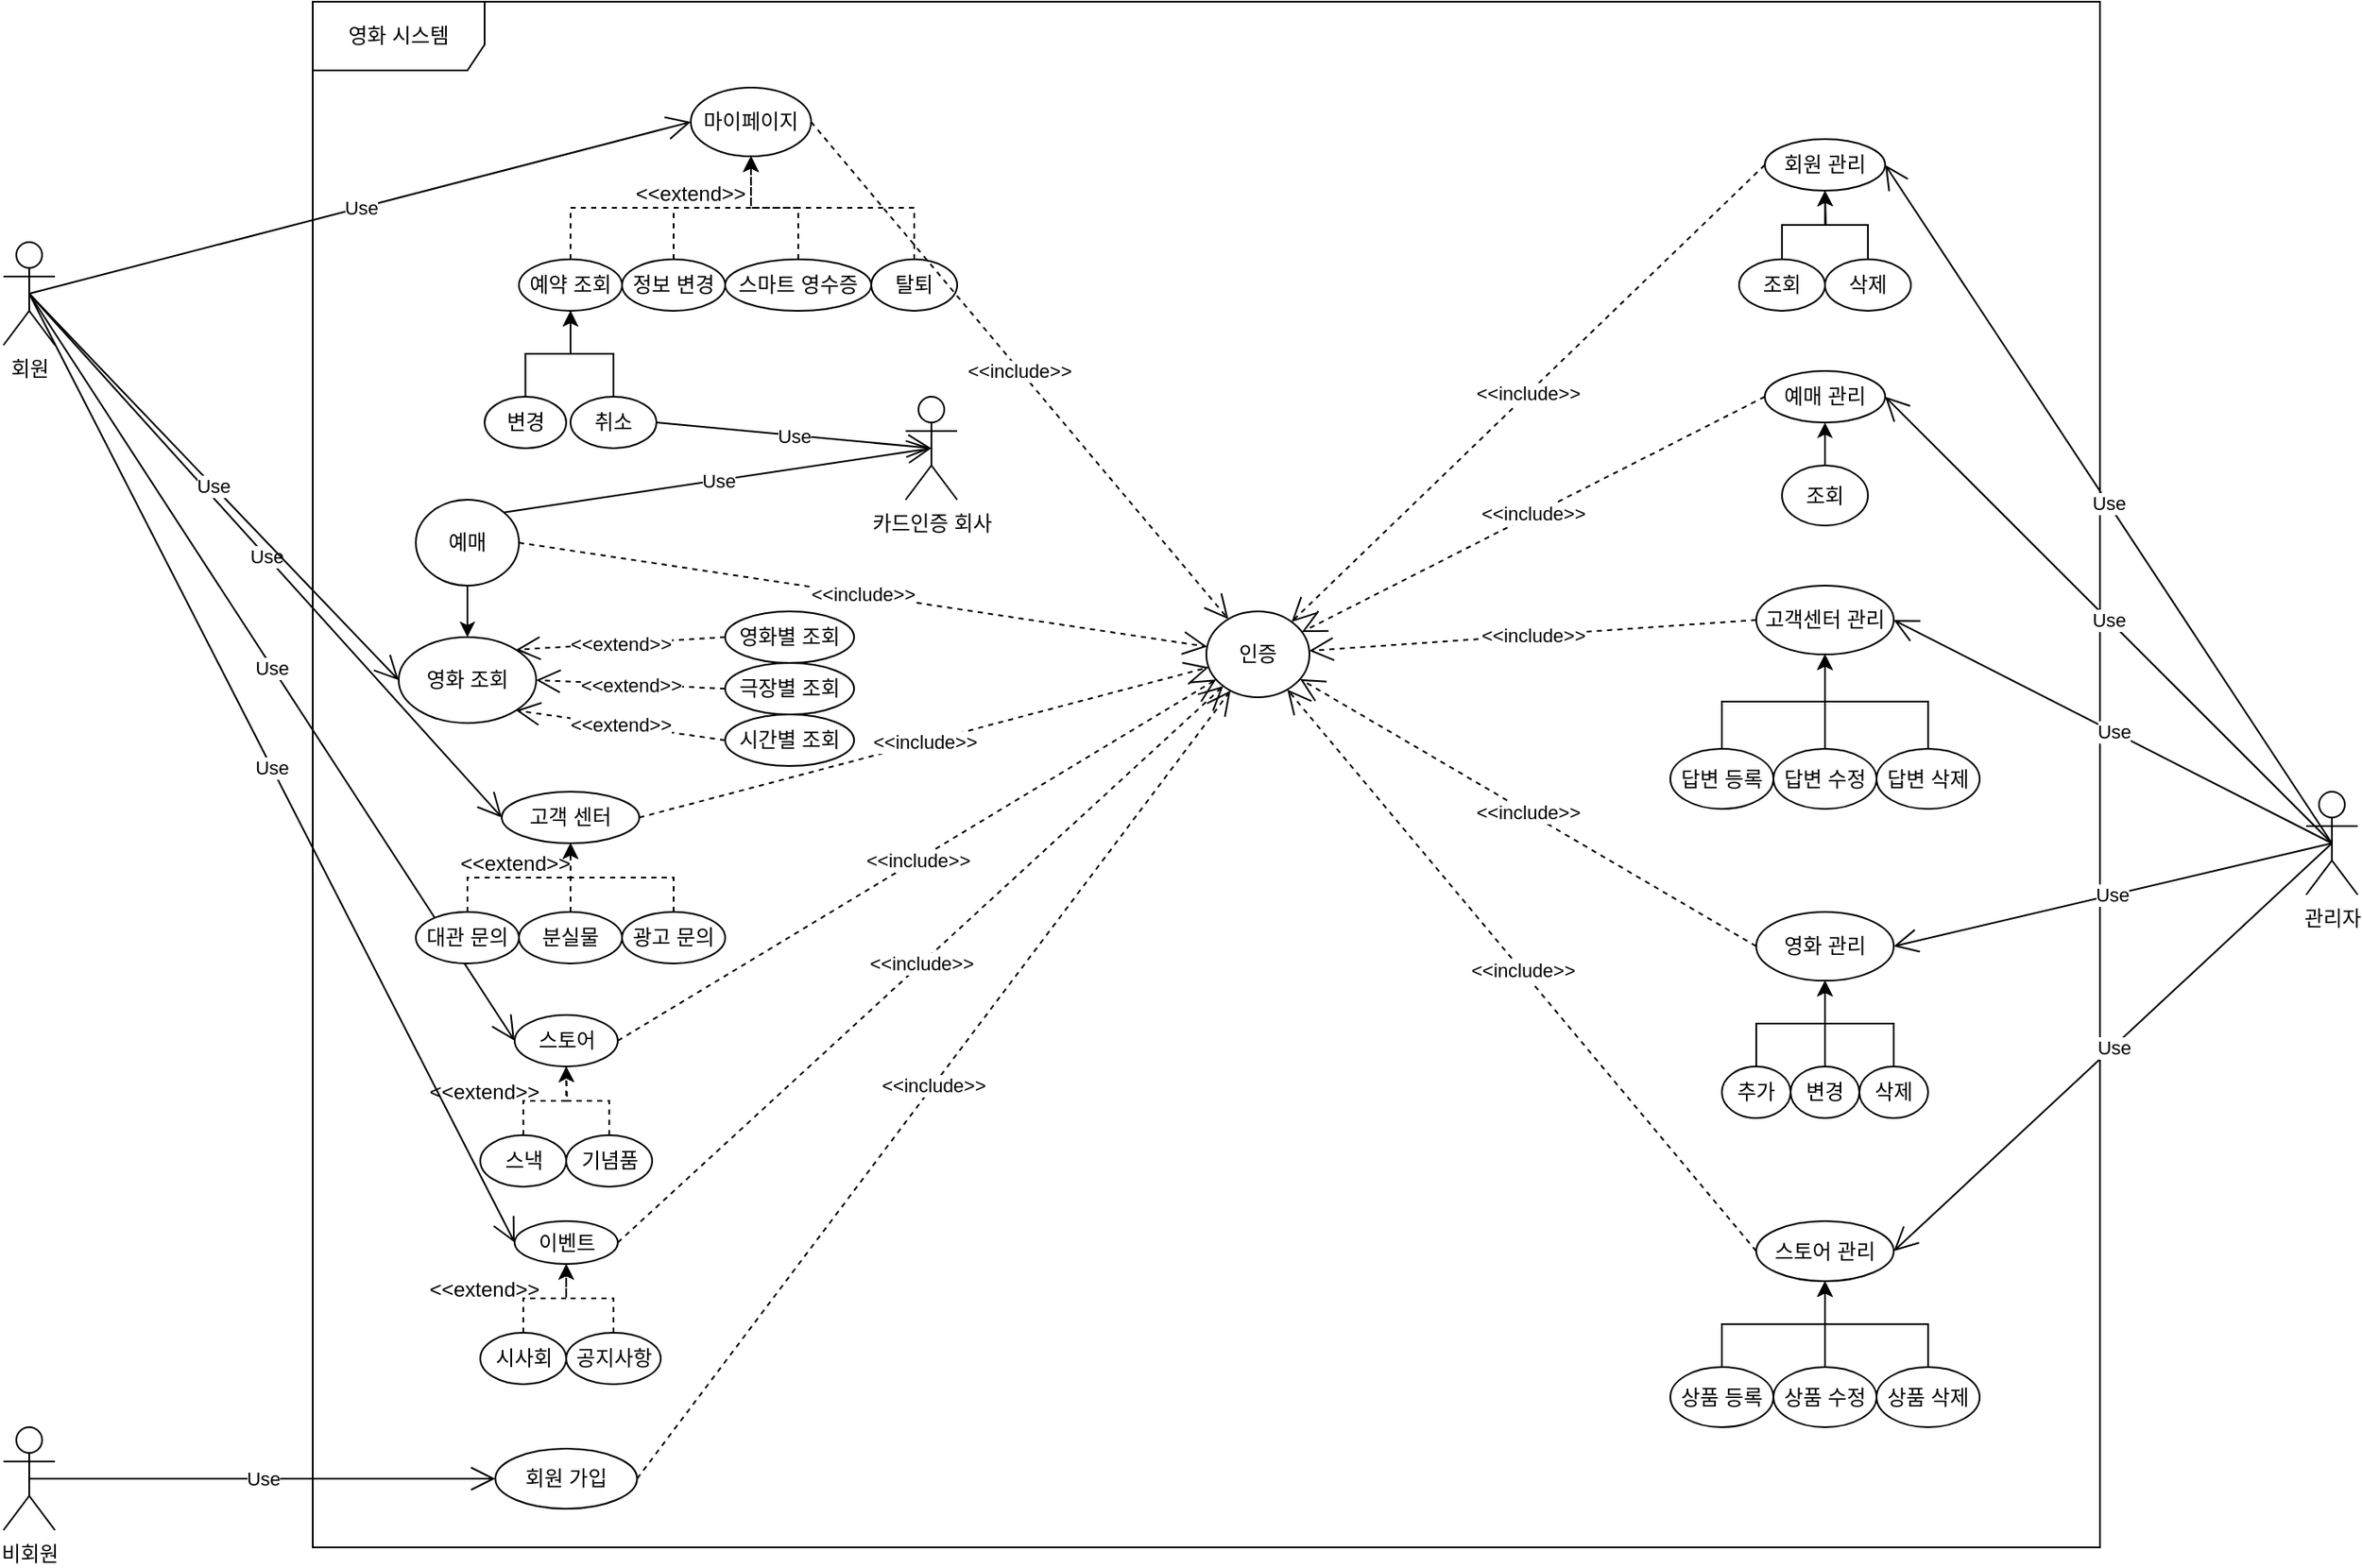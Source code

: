<mxfile version="21.1.9" type="github">
  <diagram name="페이지-1" id="5jsfIG2CUHw-9pUjX0_4">
    <mxGraphModel dx="858" dy="1429" grid="1" gridSize="10" guides="1" tooltips="1" connect="1" arrows="1" fold="1" page="1" pageScale="1" pageWidth="3300" pageHeight="4681" math="0" shadow="0">
      <root>
        <mxCell id="0" />
        <mxCell id="1" parent="0" />
        <mxCell id="0sxkqcGZ3d9sreAJxTUJ-4" value="회원" style="shape=umlActor;verticalLabelPosition=bottom;verticalAlign=top;html=1;" parent="1" vertex="1">
          <mxGeometry x="50" y="250" width="30" height="60" as="geometry" />
        </mxCell>
        <mxCell id="0sxkqcGZ3d9sreAJxTUJ-6" value="영화 시스템" style="shape=umlFrame;whiteSpace=wrap;html=1;pointerEvents=0;width=100;height=40;" parent="1" vertex="1">
          <mxGeometry x="230" y="110" width="1040" height="900" as="geometry" />
        </mxCell>
        <mxCell id="0sxkqcGZ3d9sreAJxTUJ-7" value="관리자" style="shape=umlActor;verticalLabelPosition=bottom;verticalAlign=top;html=1;" parent="1" vertex="1">
          <mxGeometry x="1390" y="570" width="30" height="60" as="geometry" />
        </mxCell>
        <mxCell id="0sxkqcGZ3d9sreAJxTUJ-14" value="비회원" style="shape=umlActor;verticalLabelPosition=bottom;verticalAlign=top;html=1;" parent="1" vertex="1">
          <mxGeometry x="50" y="940" width="30" height="60" as="geometry" />
        </mxCell>
        <mxCell id="0sxkqcGZ3d9sreAJxTUJ-16" value="회원 가입" style="ellipse;whiteSpace=wrap;html=1;" parent="1" vertex="1">
          <mxGeometry x="336.25" y="952.5" width="82.5" height="35" as="geometry" />
        </mxCell>
        <mxCell id="0sxkqcGZ3d9sreAJxTUJ-18" value="영화 조회" style="ellipse;whiteSpace=wrap;html=1;" parent="1" vertex="1">
          <mxGeometry x="280" y="480" width="80" height="50" as="geometry" />
        </mxCell>
        <mxCell id="0sxkqcGZ3d9sreAJxTUJ-19" value="마이페이지" style="ellipse;whiteSpace=wrap;html=1;" parent="1" vertex="1">
          <mxGeometry x="450" y="160" width="70" height="40" as="geometry" />
        </mxCell>
        <mxCell id="0sxkqcGZ3d9sreAJxTUJ-20" value="고객 센터" style="ellipse;whiteSpace=wrap;html=1;" parent="1" vertex="1">
          <mxGeometry x="340" y="570" width="80" height="30" as="geometry" />
        </mxCell>
        <mxCell id="0sxkqcGZ3d9sreAJxTUJ-21" value="스토어" style="ellipse;whiteSpace=wrap;html=1;" parent="1" vertex="1">
          <mxGeometry x="347.5" y="700" width="60" height="30" as="geometry" />
        </mxCell>
        <mxCell id="0sxkqcGZ3d9sreAJxTUJ-22" value="이벤트" style="ellipse;whiteSpace=wrap;html=1;" parent="1" vertex="1">
          <mxGeometry x="347.5" y="820" width="60" height="25" as="geometry" />
        </mxCell>
        <mxCell id="0sxkqcGZ3d9sreAJxTUJ-65" style="edgeStyle=orthogonalEdgeStyle;rounded=0;orthogonalLoop=1;jettySize=auto;html=1;entryX=0.5;entryY=0;entryDx=0;entryDy=0;" parent="1" source="0sxkqcGZ3d9sreAJxTUJ-23" target="0sxkqcGZ3d9sreAJxTUJ-18" edge="1">
          <mxGeometry relative="1" as="geometry" />
        </mxCell>
        <mxCell id="0sxkqcGZ3d9sreAJxTUJ-23" value="예매" style="ellipse;whiteSpace=wrap;html=1;" parent="1" vertex="1">
          <mxGeometry x="290" y="400" width="60" height="50" as="geometry" />
        </mxCell>
        <mxCell id="0sxkqcGZ3d9sreAJxTUJ-24" value="Use" style="endArrow=open;endSize=12;html=1;rounded=0;exitX=0.5;exitY=0.5;exitDx=0;exitDy=0;exitPerimeter=0;entryX=0;entryY=0.5;entryDx=0;entryDy=0;" parent="1" source="0sxkqcGZ3d9sreAJxTUJ-4" target="0sxkqcGZ3d9sreAJxTUJ-19" edge="1">
          <mxGeometry width="160" relative="1" as="geometry">
            <mxPoint x="620" y="530" as="sourcePoint" />
            <mxPoint x="780" y="530" as="targetPoint" />
          </mxGeometry>
        </mxCell>
        <mxCell id="0sxkqcGZ3d9sreAJxTUJ-26" value="Use" style="endArrow=open;endSize=12;html=1;rounded=0;exitX=0.5;exitY=0.5;exitDx=0;exitDy=0;exitPerimeter=0;entryX=0;entryY=0.5;entryDx=0;entryDy=0;" parent="1" source="0sxkqcGZ3d9sreAJxTUJ-4" target="0sxkqcGZ3d9sreAJxTUJ-20" edge="1">
          <mxGeometry width="160" relative="1" as="geometry">
            <mxPoint x="185" y="310" as="sourcePoint" />
            <mxPoint x="360" y="225" as="targetPoint" />
          </mxGeometry>
        </mxCell>
        <mxCell id="0sxkqcGZ3d9sreAJxTUJ-27" value="Use" style="endArrow=open;endSize=12;html=1;rounded=0;exitX=0.5;exitY=0.5;exitDx=0;exitDy=0;exitPerimeter=0;entryX=0;entryY=0.5;entryDx=0;entryDy=0;" parent="1" source="0sxkqcGZ3d9sreAJxTUJ-4" target="0sxkqcGZ3d9sreAJxTUJ-21" edge="1">
          <mxGeometry width="160" relative="1" as="geometry">
            <mxPoint x="195" y="320" as="sourcePoint" />
            <mxPoint x="370" y="235" as="targetPoint" />
          </mxGeometry>
        </mxCell>
        <mxCell id="0sxkqcGZ3d9sreAJxTUJ-28" value="Use" style="endArrow=open;endSize=12;html=1;rounded=0;exitX=0.5;exitY=0.5;exitDx=0;exitDy=0;exitPerimeter=0;entryX=0;entryY=0.5;entryDx=0;entryDy=0;" parent="1" source="0sxkqcGZ3d9sreAJxTUJ-4" target="0sxkqcGZ3d9sreAJxTUJ-22" edge="1">
          <mxGeometry width="160" relative="1" as="geometry">
            <mxPoint x="205" y="330" as="sourcePoint" />
            <mxPoint x="380" y="245" as="targetPoint" />
          </mxGeometry>
        </mxCell>
        <mxCell id="0sxkqcGZ3d9sreAJxTUJ-29" value="Use" style="endArrow=open;endSize=12;html=1;rounded=0;exitX=0.5;exitY=0.5;exitDx=0;exitDy=0;exitPerimeter=0;entryX=0;entryY=0.5;entryDx=0;entryDy=0;" parent="1" source="0sxkqcGZ3d9sreAJxTUJ-4" target="0sxkqcGZ3d9sreAJxTUJ-18" edge="1">
          <mxGeometry width="160" relative="1" as="geometry">
            <mxPoint x="215" y="340" as="sourcePoint" />
            <mxPoint x="390" y="255" as="targetPoint" />
          </mxGeometry>
        </mxCell>
        <mxCell id="0sxkqcGZ3d9sreAJxTUJ-30" value="Use" style="endArrow=open;endSize=12;html=1;rounded=0;exitX=0.5;exitY=0.5;exitDx=0;exitDy=0;exitPerimeter=0;entryX=0;entryY=0.5;entryDx=0;entryDy=0;" parent="1" source="0sxkqcGZ3d9sreAJxTUJ-14" target="0sxkqcGZ3d9sreAJxTUJ-16" edge="1">
          <mxGeometry width="160" relative="1" as="geometry">
            <mxPoint x="215" y="235" as="sourcePoint" />
            <mxPoint x="390" y="150" as="targetPoint" />
          </mxGeometry>
        </mxCell>
        <mxCell id="4dzDuoimYEvEoXy0T6nt-11" style="edgeStyle=orthogonalEdgeStyle;rounded=0;orthogonalLoop=1;jettySize=auto;html=1;entryX=0.5;entryY=1;entryDx=0;entryDy=0;dashed=1;" parent="1" source="0sxkqcGZ3d9sreAJxTUJ-33" target="0sxkqcGZ3d9sreAJxTUJ-19" edge="1">
          <mxGeometry relative="1" as="geometry">
            <Array as="points">
              <mxPoint x="580" y="230" />
              <mxPoint x="485" y="230" />
            </Array>
          </mxGeometry>
        </mxCell>
        <mxCell id="0sxkqcGZ3d9sreAJxTUJ-33" value="탈퇴" style="ellipse;whiteSpace=wrap;html=1;" parent="1" vertex="1">
          <mxGeometry x="555" y="260" width="50" height="30" as="geometry" />
        </mxCell>
        <mxCell id="4dzDuoimYEvEoXy0T6nt-9" style="edgeStyle=orthogonalEdgeStyle;rounded=0;orthogonalLoop=1;jettySize=auto;html=1;entryX=0.5;entryY=1;entryDx=0;entryDy=0;dashed=1;" parent="1" source="0sxkqcGZ3d9sreAJxTUJ-34" target="0sxkqcGZ3d9sreAJxTUJ-19" edge="1">
          <mxGeometry relative="1" as="geometry" />
        </mxCell>
        <mxCell id="0sxkqcGZ3d9sreAJxTUJ-34" value="정보 변경" style="ellipse;whiteSpace=wrap;html=1;" parent="1" vertex="1">
          <mxGeometry x="410" y="260" width="60" height="30" as="geometry" />
        </mxCell>
        <mxCell id="0sxkqcGZ3d9sreAJxTUJ-38" value="예약 조회" style="ellipse;whiteSpace=wrap;html=1;" parent="1" vertex="1">
          <mxGeometry x="350" y="260" width="60" height="30" as="geometry" />
        </mxCell>
        <mxCell id="0sxkqcGZ3d9sreAJxTUJ-48" value="인증" style="ellipse;whiteSpace=wrap;html=1;" parent="1" vertex="1">
          <mxGeometry x="750" y="465" width="60" height="50" as="geometry" />
        </mxCell>
        <mxCell id="0sxkqcGZ3d9sreAJxTUJ-52" style="edgeStyle=orthogonalEdgeStyle;rounded=0;orthogonalLoop=1;jettySize=auto;html=1;entryX=0.5;entryY=1;entryDx=0;entryDy=0;" parent="1" source="0sxkqcGZ3d9sreAJxTUJ-50" target="0sxkqcGZ3d9sreAJxTUJ-38" edge="1">
          <mxGeometry relative="1" as="geometry" />
        </mxCell>
        <mxCell id="0sxkqcGZ3d9sreAJxTUJ-50" value="&lt;font style=&quot;vertical-align: inherit;&quot;&gt;&lt;font style=&quot;vertical-align: inherit;&quot;&gt;&lt;font style=&quot;vertical-align: inherit;&quot;&gt;&lt;font style=&quot;vertical-align: inherit;&quot;&gt;변경&lt;br&gt;&lt;/font&gt;&lt;/font&gt;&lt;/font&gt;&lt;/font&gt;" style="ellipse;whiteSpace=wrap;html=1;" parent="1" vertex="1">
          <mxGeometry x="330" y="340" width="47.5" height="30" as="geometry" />
        </mxCell>
        <mxCell id="0sxkqcGZ3d9sreAJxTUJ-53" style="edgeStyle=orthogonalEdgeStyle;rounded=0;orthogonalLoop=1;jettySize=auto;html=1;entryX=0.5;entryY=1;entryDx=0;entryDy=0;" parent="1" source="0sxkqcGZ3d9sreAJxTUJ-51" target="0sxkqcGZ3d9sreAJxTUJ-38" edge="1">
          <mxGeometry relative="1" as="geometry">
            <mxPoint x="560" y="360" as="targetPoint" />
          </mxGeometry>
        </mxCell>
        <mxCell id="0sxkqcGZ3d9sreAJxTUJ-51" value="&lt;font style=&quot;vertical-align: inherit;&quot;&gt;&lt;font style=&quot;vertical-align: inherit;&quot;&gt;취소&lt;/font&gt;&lt;/font&gt;" style="ellipse;whiteSpace=wrap;html=1;" parent="1" vertex="1">
          <mxGeometry x="380" y="340" width="50" height="30" as="geometry" />
        </mxCell>
        <mxCell id="0sxkqcGZ3d9sreAJxTUJ-54" value="&amp;lt;&amp;lt;include&amp;gt;&amp;gt;" style="endArrow=open;endSize=12;html=1;rounded=0;exitX=1;exitY=0.5;exitDx=0;exitDy=0;dashed=1;" parent="1" source="0sxkqcGZ3d9sreAJxTUJ-20" target="0sxkqcGZ3d9sreAJxTUJ-48" edge="1">
          <mxGeometry width="160" relative="1" as="geometry">
            <mxPoint x="490" y="595" as="sourcePoint" />
            <mxPoint x="715" y="785" as="targetPoint" />
          </mxGeometry>
        </mxCell>
        <mxCell id="0sxkqcGZ3d9sreAJxTUJ-57" value="&amp;lt;&amp;lt;include&amp;gt;&amp;gt;" style="endArrow=open;endSize=12;html=1;rounded=0;exitX=1;exitY=0.5;exitDx=0;exitDy=0;dashed=1;" parent="1" source="0sxkqcGZ3d9sreAJxTUJ-19" target="0sxkqcGZ3d9sreAJxTUJ-48" edge="1">
          <mxGeometry width="160" relative="1" as="geometry">
            <mxPoint x="770" y="620" as="sourcePoint" />
            <mxPoint x="450" y="645" as="targetPoint" />
          </mxGeometry>
        </mxCell>
        <mxCell id="0sxkqcGZ3d9sreAJxTUJ-66" style="edgeStyle=orthogonalEdgeStyle;rounded=0;orthogonalLoop=1;jettySize=auto;html=1;entryX=0.5;entryY=1;entryDx=0;entryDy=0;dashed=1;" parent="1" source="0sxkqcGZ3d9sreAJxTUJ-58" target="0sxkqcGZ3d9sreAJxTUJ-20" edge="1">
          <mxGeometry relative="1" as="geometry" />
        </mxCell>
        <mxCell id="0sxkqcGZ3d9sreAJxTUJ-58" value="대관 문의" style="ellipse;whiteSpace=wrap;html=1;" parent="1" vertex="1">
          <mxGeometry x="290" y="640" width="60" height="30" as="geometry" />
        </mxCell>
        <mxCell id="0sxkqcGZ3d9sreAJxTUJ-71" style="edgeStyle=orthogonalEdgeStyle;rounded=0;orthogonalLoop=1;jettySize=auto;html=1;entryX=0.5;entryY=1;entryDx=0;entryDy=0;dashed=1;" parent="1" source="0sxkqcGZ3d9sreAJxTUJ-60" target="0sxkqcGZ3d9sreAJxTUJ-22" edge="1">
          <mxGeometry relative="1" as="geometry" />
        </mxCell>
        <mxCell id="0sxkqcGZ3d9sreAJxTUJ-60" value="시사회" style="ellipse;whiteSpace=wrap;html=1;" parent="1" vertex="1">
          <mxGeometry x="327.5" y="885" width="50" height="30" as="geometry" />
        </mxCell>
        <mxCell id="0sxkqcGZ3d9sreAJxTUJ-70" style="edgeStyle=orthogonalEdgeStyle;rounded=0;orthogonalLoop=1;jettySize=auto;html=1;dashed=1;" parent="1" source="0sxkqcGZ3d9sreAJxTUJ-61" edge="1">
          <mxGeometry relative="1" as="geometry">
            <mxPoint x="377.5" y="730" as="targetPoint" />
          </mxGeometry>
        </mxCell>
        <mxCell id="0sxkqcGZ3d9sreAJxTUJ-61" value="스낵" style="ellipse;whiteSpace=wrap;html=1;" parent="1" vertex="1">
          <mxGeometry x="327.5" y="770" width="50" height="30" as="geometry" />
        </mxCell>
        <mxCell id="0sxkqcGZ3d9sreAJxTUJ-69" style="edgeStyle=orthogonalEdgeStyle;rounded=0;orthogonalLoop=1;jettySize=auto;html=1;entryX=0.5;entryY=1;entryDx=0;entryDy=0;dashed=1;" parent="1" source="0sxkqcGZ3d9sreAJxTUJ-62" target="0sxkqcGZ3d9sreAJxTUJ-21" edge="1">
          <mxGeometry relative="1" as="geometry" />
        </mxCell>
        <mxCell id="0sxkqcGZ3d9sreAJxTUJ-62" value="기념품" style="ellipse;whiteSpace=wrap;html=1;" parent="1" vertex="1">
          <mxGeometry x="377.5" y="770" width="50" height="30" as="geometry" />
        </mxCell>
        <mxCell id="0sxkqcGZ3d9sreAJxTUJ-67" style="edgeStyle=orthogonalEdgeStyle;rounded=0;orthogonalLoop=1;jettySize=auto;html=1;dashed=1;" parent="1" source="0sxkqcGZ3d9sreAJxTUJ-63" edge="1">
          <mxGeometry relative="1" as="geometry">
            <mxPoint x="380.0" y="600.0" as="targetPoint" />
          </mxGeometry>
        </mxCell>
        <mxCell id="0sxkqcGZ3d9sreAJxTUJ-63" value="분실물" style="ellipse;whiteSpace=wrap;html=1;" parent="1" vertex="1">
          <mxGeometry x="350" y="640" width="60" height="30" as="geometry" />
        </mxCell>
        <mxCell id="0sxkqcGZ3d9sreAJxTUJ-68" style="edgeStyle=orthogonalEdgeStyle;rounded=0;orthogonalLoop=1;jettySize=auto;html=1;entryX=0.5;entryY=1;entryDx=0;entryDy=0;dashed=1;" parent="1" source="0sxkqcGZ3d9sreAJxTUJ-64" target="0sxkqcGZ3d9sreAJxTUJ-20" edge="1">
          <mxGeometry relative="1" as="geometry" />
        </mxCell>
        <mxCell id="0sxkqcGZ3d9sreAJxTUJ-64" value="광고 문의" style="ellipse;whiteSpace=wrap;html=1;" parent="1" vertex="1">
          <mxGeometry x="410" y="640" width="60" height="30" as="geometry" />
        </mxCell>
        <mxCell id="0sxkqcGZ3d9sreAJxTUJ-72" value="회원 관리" style="ellipse;whiteSpace=wrap;html=1;" parent="1" vertex="1">
          <mxGeometry x="1075" y="190" width="70" height="30" as="geometry" />
        </mxCell>
        <mxCell id="0sxkqcGZ3d9sreAJxTUJ-75" value="예매 관리" style="ellipse;whiteSpace=wrap;html=1;" parent="1" vertex="1">
          <mxGeometry x="1075" y="325" width="70" height="30" as="geometry" />
        </mxCell>
        <mxCell id="0sxkqcGZ3d9sreAJxTUJ-101" style="edgeStyle=orthogonalEdgeStyle;rounded=0;orthogonalLoop=1;jettySize=auto;html=1;entryX=0.5;entryY=1;entryDx=0;entryDy=0;" parent="1" source="0sxkqcGZ3d9sreAJxTUJ-76" target="0sxkqcGZ3d9sreAJxTUJ-75" edge="1">
          <mxGeometry relative="1" as="geometry" />
        </mxCell>
        <mxCell id="0sxkqcGZ3d9sreAJxTUJ-76" value="조회" style="ellipse;whiteSpace=wrap;html=1;" parent="1" vertex="1">
          <mxGeometry x="1085" y="380" width="50" height="35" as="geometry" />
        </mxCell>
        <mxCell id="0sxkqcGZ3d9sreAJxTUJ-98" style="edgeStyle=orthogonalEdgeStyle;rounded=0;orthogonalLoop=1;jettySize=auto;html=1;" parent="1" source="0sxkqcGZ3d9sreAJxTUJ-79" edge="1">
          <mxGeometry relative="1" as="geometry">
            <mxPoint x="1110" y="220" as="targetPoint" />
          </mxGeometry>
        </mxCell>
        <mxCell id="0sxkqcGZ3d9sreAJxTUJ-79" value="조회" style="ellipse;whiteSpace=wrap;html=1;" parent="1" vertex="1">
          <mxGeometry x="1060" y="260" width="50" height="30" as="geometry" />
        </mxCell>
        <mxCell id="0sxkqcGZ3d9sreAJxTUJ-97" style="edgeStyle=orthogonalEdgeStyle;rounded=0;orthogonalLoop=1;jettySize=auto;html=1;entryX=0.5;entryY=1;entryDx=0;entryDy=0;" parent="1" source="0sxkqcGZ3d9sreAJxTUJ-81" target="0sxkqcGZ3d9sreAJxTUJ-72" edge="1">
          <mxGeometry relative="1" as="geometry" />
        </mxCell>
        <mxCell id="0sxkqcGZ3d9sreAJxTUJ-81" value="삭제" style="ellipse;whiteSpace=wrap;html=1;" parent="1" vertex="1">
          <mxGeometry x="1110" y="260" width="50" height="30" as="geometry" />
        </mxCell>
        <mxCell id="0sxkqcGZ3d9sreAJxTUJ-82" value="고객센터 관리" style="ellipse;whiteSpace=wrap;html=1;" parent="1" vertex="1">
          <mxGeometry x="1070" y="450" width="80" height="40" as="geometry" />
        </mxCell>
        <mxCell id="0sxkqcGZ3d9sreAJxTUJ-105" style="edgeStyle=orthogonalEdgeStyle;rounded=0;orthogonalLoop=1;jettySize=auto;html=1;entryX=0.5;entryY=1;entryDx=0;entryDy=0;" parent="1" source="0sxkqcGZ3d9sreAJxTUJ-83" target="0sxkqcGZ3d9sreAJxTUJ-82" edge="1">
          <mxGeometry relative="1" as="geometry" />
        </mxCell>
        <mxCell id="0sxkqcGZ3d9sreAJxTUJ-83" value="답변 등록" style="ellipse;whiteSpace=wrap;html=1;" parent="1" vertex="1">
          <mxGeometry x="1020" y="545" width="60" height="35" as="geometry" />
        </mxCell>
        <mxCell id="0sxkqcGZ3d9sreAJxTUJ-103" style="edgeStyle=orthogonalEdgeStyle;rounded=0;orthogonalLoop=1;jettySize=auto;html=1;" parent="1" source="0sxkqcGZ3d9sreAJxTUJ-84" edge="1">
          <mxGeometry relative="1" as="geometry">
            <mxPoint x="1110.0" y="490" as="targetPoint" />
          </mxGeometry>
        </mxCell>
        <mxCell id="0sxkqcGZ3d9sreAJxTUJ-84" value="답변 수정" style="ellipse;whiteSpace=wrap;html=1;" parent="1" vertex="1">
          <mxGeometry x="1080" y="545" width="60" height="35" as="geometry" />
        </mxCell>
        <mxCell id="0sxkqcGZ3d9sreAJxTUJ-102" style="edgeStyle=orthogonalEdgeStyle;rounded=0;orthogonalLoop=1;jettySize=auto;html=1;entryX=0.5;entryY=1;entryDx=0;entryDy=0;" parent="1" source="0sxkqcGZ3d9sreAJxTUJ-85" target="0sxkqcGZ3d9sreAJxTUJ-82" edge="1">
          <mxGeometry relative="1" as="geometry" />
        </mxCell>
        <mxCell id="0sxkqcGZ3d9sreAJxTUJ-85" value="답변 삭제" style="ellipse;whiteSpace=wrap;html=1;" parent="1" vertex="1">
          <mxGeometry x="1140" y="545" width="60" height="35" as="geometry" />
        </mxCell>
        <mxCell id="0sxkqcGZ3d9sreAJxTUJ-86" value="&amp;lt;&amp;lt;include&amp;gt;&amp;gt;" style="endArrow=open;endSize=12;html=1;rounded=0;exitX=0;exitY=0.5;exitDx=0;exitDy=0;dashed=1;" parent="1" source="0sxkqcGZ3d9sreAJxTUJ-72" target="0sxkqcGZ3d9sreAJxTUJ-48" edge="1">
          <mxGeometry width="160" relative="1" as="geometry">
            <mxPoint x="540" y="195" as="sourcePoint" />
            <mxPoint x="890" y="490" as="targetPoint" />
          </mxGeometry>
        </mxCell>
        <mxCell id="0sxkqcGZ3d9sreAJxTUJ-87" value="&amp;lt;&amp;lt;include&amp;gt;&amp;gt;" style="endArrow=open;endSize=12;html=1;rounded=0;exitX=0;exitY=0.5;exitDx=0;exitDy=0;dashed=1;" parent="1" source="0sxkqcGZ3d9sreAJxTUJ-75" target="0sxkqcGZ3d9sreAJxTUJ-48" edge="1">
          <mxGeometry width="160" relative="1" as="geometry">
            <mxPoint x="1430" y="355" as="sourcePoint" />
            <mxPoint x="920" y="515" as="targetPoint" />
          </mxGeometry>
        </mxCell>
        <mxCell id="0sxkqcGZ3d9sreAJxTUJ-88" value="&amp;lt;&amp;lt;include&amp;gt;&amp;gt;" style="endArrow=open;endSize=12;html=1;rounded=0;exitX=0;exitY=0.5;exitDx=0;exitDy=0;dashed=1;" parent="1" source="0sxkqcGZ3d9sreAJxTUJ-82" target="0sxkqcGZ3d9sreAJxTUJ-48" edge="1">
          <mxGeometry width="160" relative="1" as="geometry">
            <mxPoint x="1440" y="365" as="sourcePoint" />
            <mxPoint x="930" y="525" as="targetPoint" />
          </mxGeometry>
        </mxCell>
        <mxCell id="0sxkqcGZ3d9sreAJxTUJ-89" value="Use" style="endArrow=open;endSize=12;html=1;rounded=0;entryX=1;entryY=0.5;entryDx=0;entryDy=0;exitX=0.5;exitY=0.5;exitDx=0;exitDy=0;exitPerimeter=0;" parent="1" source="0sxkqcGZ3d9sreAJxTUJ-7" target="0sxkqcGZ3d9sreAJxTUJ-72" edge="1">
          <mxGeometry width="160" relative="1" as="geometry">
            <mxPoint x="1685" y="570" as="sourcePoint" />
            <mxPoint x="1498" y="345" as="targetPoint" />
          </mxGeometry>
        </mxCell>
        <mxCell id="0sxkqcGZ3d9sreAJxTUJ-90" value="Use" style="endArrow=open;endSize=12;html=1;rounded=0;exitX=0.5;exitY=0.5;exitDx=0;exitDy=0;exitPerimeter=0;entryX=1;entryY=0.5;entryDx=0;entryDy=0;" parent="1" source="0sxkqcGZ3d9sreAJxTUJ-7" target="0sxkqcGZ3d9sreAJxTUJ-75" edge="1">
          <mxGeometry width="160" relative="1" as="geometry">
            <mxPoint x="1805" y="400" as="sourcePoint" />
            <mxPoint x="1508" y="355" as="targetPoint" />
          </mxGeometry>
        </mxCell>
        <mxCell id="0sxkqcGZ3d9sreAJxTUJ-91" value="Use" style="endArrow=open;endSize=12;html=1;rounded=0;exitX=0.5;exitY=0.5;exitDx=0;exitDy=0;exitPerimeter=0;entryX=1;entryY=0.5;entryDx=0;entryDy=0;" parent="1" source="0sxkqcGZ3d9sreAJxTUJ-7" target="0sxkqcGZ3d9sreAJxTUJ-82" edge="1">
          <mxGeometry width="160" relative="1" as="geometry">
            <mxPoint x="1815" y="410" as="sourcePoint" />
            <mxPoint x="1518" y="365" as="targetPoint" />
          </mxGeometry>
        </mxCell>
        <mxCell id="0sxkqcGZ3d9sreAJxTUJ-94" style="edgeStyle=orthogonalEdgeStyle;rounded=0;orthogonalLoop=1;jettySize=auto;html=1;entryX=0.5;entryY=1;entryDx=0;entryDy=0;dashed=1;" parent="1" source="0sxkqcGZ3d9sreAJxTUJ-93" target="0sxkqcGZ3d9sreAJxTUJ-22" edge="1">
          <mxGeometry relative="1" as="geometry">
            <Array as="points">
              <mxPoint x="405" y="865" />
              <mxPoint x="378" y="865" />
            </Array>
          </mxGeometry>
        </mxCell>
        <mxCell id="0sxkqcGZ3d9sreAJxTUJ-93" value="공지사항" style="ellipse;whiteSpace=wrap;html=1;" parent="1" vertex="1">
          <mxGeometry x="377.5" y="885" width="55" height="30" as="geometry" />
        </mxCell>
        <mxCell id="0sxkqcGZ3d9sreAJxTUJ-95" value="&amp;lt;&amp;lt;include&amp;gt;&amp;gt;" style="endArrow=open;endSize=12;html=1;rounded=0;exitX=1;exitY=0.5;exitDx=0;exitDy=0;dashed=1;" parent="1" source="0sxkqcGZ3d9sreAJxTUJ-22" target="0sxkqcGZ3d9sreAJxTUJ-48" edge="1">
          <mxGeometry width="160" relative="1" as="geometry">
            <mxPoint x="430" y="655" as="sourcePoint" />
            <mxPoint x="869" y="533" as="targetPoint" />
          </mxGeometry>
        </mxCell>
        <mxCell id="0sxkqcGZ3d9sreAJxTUJ-96" value="&amp;lt;&amp;lt;include&amp;gt;&amp;gt;" style="endArrow=open;endSize=12;html=1;rounded=0;exitX=1;exitY=0.5;exitDx=0;exitDy=0;dashed=1;" parent="1" source="0sxkqcGZ3d9sreAJxTUJ-21" target="0sxkqcGZ3d9sreAJxTUJ-48" edge="1">
          <mxGeometry width="160" relative="1" as="geometry">
            <mxPoint x="450" y="1045" as="sourcePoint" />
            <mxPoint x="930" y="650" as="targetPoint" />
          </mxGeometry>
        </mxCell>
        <mxCell id="0sxkqcGZ3d9sreAJxTUJ-106" value="&amp;lt;&amp;lt;include&amp;gt;&amp;gt;" style="endArrow=open;endSize=12;html=1;rounded=0;exitX=1;exitY=0.5;exitDx=0;exitDy=0;dashed=1;" parent="1" source="0sxkqcGZ3d9sreAJxTUJ-16" target="0sxkqcGZ3d9sreAJxTUJ-48" edge="1">
          <mxGeometry width="160" relative="1" as="geometry">
            <mxPoint x="450" y="1045" as="sourcePoint" />
            <mxPoint x="930" y="650" as="targetPoint" />
          </mxGeometry>
        </mxCell>
        <mxCell id="0sxkqcGZ3d9sreAJxTUJ-107" value="영화 관리" style="ellipse;whiteSpace=wrap;html=1;" parent="1" vertex="1">
          <mxGeometry x="1070" y="640" width="80" height="40" as="geometry" />
        </mxCell>
        <mxCell id="0sxkqcGZ3d9sreAJxTUJ-111" style="edgeStyle=orthogonalEdgeStyle;rounded=0;orthogonalLoop=1;jettySize=auto;html=1;entryX=0.5;entryY=1;entryDx=0;entryDy=0;" parent="1" source="0sxkqcGZ3d9sreAJxTUJ-108" target="0sxkqcGZ3d9sreAJxTUJ-107" edge="1">
          <mxGeometry relative="1" as="geometry" />
        </mxCell>
        <mxCell id="0sxkqcGZ3d9sreAJxTUJ-108" value="추가" style="ellipse;whiteSpace=wrap;html=1;" parent="1" vertex="1">
          <mxGeometry x="1050" y="730" width="40" height="30" as="geometry" />
        </mxCell>
        <mxCell id="0sxkqcGZ3d9sreAJxTUJ-112" style="edgeStyle=orthogonalEdgeStyle;rounded=0;orthogonalLoop=1;jettySize=auto;html=1;" parent="1" source="0sxkqcGZ3d9sreAJxTUJ-109" edge="1">
          <mxGeometry relative="1" as="geometry">
            <mxPoint x="1110" y="680" as="targetPoint" />
          </mxGeometry>
        </mxCell>
        <mxCell id="0sxkqcGZ3d9sreAJxTUJ-109" value="변경" style="ellipse;whiteSpace=wrap;html=1;" parent="1" vertex="1">
          <mxGeometry x="1090" y="730" width="40" height="30" as="geometry" />
        </mxCell>
        <mxCell id="0sxkqcGZ3d9sreAJxTUJ-113" style="edgeStyle=orthogonalEdgeStyle;rounded=0;orthogonalLoop=1;jettySize=auto;html=1;" parent="1" source="0sxkqcGZ3d9sreAJxTUJ-110" target="0sxkqcGZ3d9sreAJxTUJ-107" edge="1">
          <mxGeometry relative="1" as="geometry" />
        </mxCell>
        <mxCell id="0sxkqcGZ3d9sreAJxTUJ-110" value="삭제" style="ellipse;whiteSpace=wrap;html=1;" parent="1" vertex="1">
          <mxGeometry x="1130" y="730" width="40" height="30" as="geometry" />
        </mxCell>
        <mxCell id="0sxkqcGZ3d9sreAJxTUJ-114" value="Use" style="endArrow=open;endSize=12;html=1;rounded=0;exitX=0.5;exitY=0.5;exitDx=0;exitDy=0;exitPerimeter=0;entryX=1;entryY=0.5;entryDx=0;entryDy=0;" parent="1" source="0sxkqcGZ3d9sreAJxTUJ-7" target="0sxkqcGZ3d9sreAJxTUJ-107" edge="1">
          <mxGeometry width="160" relative="1" as="geometry">
            <mxPoint x="1805" y="400" as="sourcePoint" />
            <mxPoint x="1520" y="795" as="targetPoint" />
          </mxGeometry>
        </mxCell>
        <mxCell id="0sxkqcGZ3d9sreAJxTUJ-118" value="&lt;font style=&quot;vertical-align: inherit;&quot;&gt;&lt;font style=&quot;vertical-align: inherit;&quot;&gt;시간별 조회&lt;/font&gt;&lt;/font&gt;" style="ellipse;whiteSpace=wrap;html=1;" parent="1" vertex="1">
          <mxGeometry x="470" y="525" width="75" height="30" as="geometry" />
        </mxCell>
        <mxCell id="0sxkqcGZ3d9sreAJxTUJ-119" value="스토어 관리" style="ellipse;whiteSpace=wrap;html=1;" parent="1" vertex="1">
          <mxGeometry x="1070" y="820" width="80" height="35" as="geometry" />
        </mxCell>
        <mxCell id="0sxkqcGZ3d9sreAJxTUJ-120" style="edgeStyle=orthogonalEdgeStyle;rounded=0;orthogonalLoop=1;jettySize=auto;html=1;entryX=0.5;entryY=1;entryDx=0;entryDy=0;" parent="1" source="0sxkqcGZ3d9sreAJxTUJ-121" target="0sxkqcGZ3d9sreAJxTUJ-119" edge="1">
          <mxGeometry relative="1" as="geometry" />
        </mxCell>
        <mxCell id="0sxkqcGZ3d9sreAJxTUJ-121" value="상품 등록" style="ellipse;whiteSpace=wrap;html=1;" parent="1" vertex="1">
          <mxGeometry x="1020" y="905" width="60" height="35" as="geometry" />
        </mxCell>
        <mxCell id="0sxkqcGZ3d9sreAJxTUJ-122" style="edgeStyle=orthogonalEdgeStyle;rounded=0;orthogonalLoop=1;jettySize=auto;html=1;" parent="1" source="0sxkqcGZ3d9sreAJxTUJ-123" edge="1">
          <mxGeometry relative="1" as="geometry">
            <mxPoint x="1110" y="855" as="targetPoint" />
          </mxGeometry>
        </mxCell>
        <mxCell id="0sxkqcGZ3d9sreAJxTUJ-123" value="상품 수정" style="ellipse;whiteSpace=wrap;html=1;" parent="1" vertex="1">
          <mxGeometry x="1080" y="905" width="60" height="35" as="geometry" />
        </mxCell>
        <mxCell id="0sxkqcGZ3d9sreAJxTUJ-124" style="edgeStyle=orthogonalEdgeStyle;rounded=0;orthogonalLoop=1;jettySize=auto;html=1;" parent="1" source="0sxkqcGZ3d9sreAJxTUJ-125" target="0sxkqcGZ3d9sreAJxTUJ-119" edge="1">
          <mxGeometry relative="1" as="geometry" />
        </mxCell>
        <mxCell id="0sxkqcGZ3d9sreAJxTUJ-125" value="상품 삭제" style="ellipse;whiteSpace=wrap;html=1;" parent="1" vertex="1">
          <mxGeometry x="1140" y="905" width="60" height="35" as="geometry" />
        </mxCell>
        <mxCell id="0sxkqcGZ3d9sreAJxTUJ-126" value="&amp;lt;&amp;lt;include&amp;gt;&amp;gt;" style="endArrow=open;endSize=12;html=1;rounded=0;exitX=0;exitY=0.5;exitDx=0;exitDy=0;dashed=1;" parent="1" source="0sxkqcGZ3d9sreAJxTUJ-119" target="0sxkqcGZ3d9sreAJxTUJ-48" edge="1">
          <mxGeometry width="160" relative="1" as="geometry">
            <mxPoint x="1220" y="695" as="sourcePoint" />
            <mxPoint x="930" y="650" as="targetPoint" />
          </mxGeometry>
        </mxCell>
        <mxCell id="j1pfQ7dIa7CcptA91Vp--1" value="&lt;font style=&quot;vertical-align: inherit;&quot;&gt;&lt;font style=&quot;vertical-align: inherit;&quot;&gt;카드인증 회사&lt;/font&gt;&lt;/font&gt;" style="shape=umlActor;verticalLabelPosition=bottom;verticalAlign=top;html=1;" parent="1" vertex="1">
          <mxGeometry x="575" y="340" width="30" height="60" as="geometry" />
        </mxCell>
        <mxCell id="j1pfQ7dIa7CcptA91Vp--4" value="Use" style="endArrow=open;endSize=12;html=1;rounded=0;exitX=1;exitY=0;exitDx=0;exitDy=0;entryX=0.5;entryY=0.5;entryDx=0;entryDy=0;entryPerimeter=0;" parent="1" source="0sxkqcGZ3d9sreAJxTUJ-23" target="j1pfQ7dIa7CcptA91Vp--1" edge="1">
          <mxGeometry width="160" relative="1" as="geometry">
            <mxPoint x="75" y="290" as="sourcePoint" />
            <mxPoint x="790" y="630" as="targetPoint" />
          </mxGeometry>
        </mxCell>
        <mxCell id="j1pfQ7dIa7CcptA91Vp--9" value="&lt;font style=&quot;vertical-align: inherit;&quot;&gt;&lt;font style=&quot;vertical-align: inherit;&quot;&gt;&amp;lt;&amp;lt;extend&amp;gt;&amp;gt;&lt;/font&gt;&lt;/font&gt;" style="endArrow=open;endSize=12;html=1;rounded=0;exitX=0;exitY=0.5;exitDx=0;exitDy=0;entryX=1;entryY=0;entryDx=0;entryDy=0;dashed=1;" parent="1" source="j1pfQ7dIa7CcptA91Vp--11" target="0sxkqcGZ3d9sreAJxTUJ-18" edge="1">
          <mxGeometry width="160" relative="1" as="geometry">
            <mxPoint x="476.25" y="555.0" as="sourcePoint" />
            <mxPoint x="931.25" y="730" as="targetPoint" />
          </mxGeometry>
        </mxCell>
        <mxCell id="j1pfQ7dIa7CcptA91Vp--10" value="&lt;font style=&quot;vertical-align: inherit;&quot;&gt;&lt;font style=&quot;vertical-align: inherit;&quot;&gt;&lt;font style=&quot;vertical-align: inherit;&quot;&gt;&lt;font style=&quot;vertical-align: inherit;&quot;&gt;극장별 조회&lt;/font&gt;&lt;/font&gt;&lt;/font&gt;&lt;/font&gt;" style="ellipse;whiteSpace=wrap;html=1;" parent="1" vertex="1">
          <mxGeometry x="470" y="495" width="75" height="30" as="geometry" />
        </mxCell>
        <mxCell id="j1pfQ7dIa7CcptA91Vp--11" value="&lt;font style=&quot;vertical-align: inherit;&quot;&gt;&lt;font style=&quot;vertical-align: inherit;&quot;&gt;&lt;font style=&quot;vertical-align: inherit;&quot;&gt;&lt;font style=&quot;vertical-align: inherit;&quot;&gt;영화별 조회&lt;/font&gt;&lt;/font&gt;&lt;/font&gt;&lt;/font&gt;" style="ellipse;whiteSpace=wrap;html=1;" parent="1" vertex="1">
          <mxGeometry x="470" y="465" width="75" height="30" as="geometry" />
        </mxCell>
        <mxCell id="j1pfQ7dIa7CcptA91Vp--12" value="&lt;font style=&quot;vertical-align: inherit;&quot;&gt;&lt;font style=&quot;vertical-align: inherit;&quot;&gt;&amp;lt;&amp;lt;extend&amp;gt;&amp;gt;&lt;/font&gt;&lt;/font&gt;" style="endArrow=open;endSize=12;html=1;rounded=0;exitX=0;exitY=0.5;exitDx=0;exitDy=0;entryX=1;entryY=0.5;entryDx=0;entryDy=0;dashed=1;" parent="1" source="j1pfQ7dIa7CcptA91Vp--10" target="0sxkqcGZ3d9sreAJxTUJ-18" edge="1">
          <mxGeometry width="160" relative="1" as="geometry">
            <mxPoint x="494.25" y="565" as="sourcePoint" />
            <mxPoint x="359.25" y="567" as="targetPoint" />
          </mxGeometry>
        </mxCell>
        <mxCell id="j1pfQ7dIa7CcptA91Vp--13" value="&lt;font style=&quot;vertical-align: inherit;&quot;&gt;&lt;font style=&quot;vertical-align: inherit;&quot;&gt;&amp;lt;&amp;lt;extend&amp;gt;&amp;gt;&lt;/font&gt;&lt;/font&gt;" style="endArrow=open;endSize=12;html=1;rounded=0;exitX=0;exitY=0.5;exitDx=0;exitDy=0;entryX=1;entryY=1;entryDx=0;entryDy=0;dashed=1;" parent="1" source="0sxkqcGZ3d9sreAJxTUJ-118" target="0sxkqcGZ3d9sreAJxTUJ-18" edge="1">
          <mxGeometry width="160" relative="1" as="geometry">
            <mxPoint x="504.25" y="575" as="sourcePoint" />
            <mxPoint x="369.25" y="577" as="targetPoint" />
          </mxGeometry>
        </mxCell>
        <mxCell id="j1pfQ7dIa7CcptA91Vp--14" value="Use" style="endArrow=open;endSize=12;html=1;rounded=0;exitX=1;exitY=0.5;exitDx=0;exitDy=0;entryX=0.5;entryY=0.5;entryDx=0;entryDy=0;entryPerimeter=0;" parent="1" source="0sxkqcGZ3d9sreAJxTUJ-51" target="j1pfQ7dIa7CcptA91Vp--1" edge="1">
          <mxGeometry width="160" relative="1" as="geometry">
            <mxPoint x="351" y="503" as="sourcePoint" />
            <mxPoint x="655" y="520" as="targetPoint" />
          </mxGeometry>
        </mxCell>
        <mxCell id="4dzDuoimYEvEoXy0T6nt-1" value="&amp;lt;&amp;lt;include&amp;gt;&amp;gt;" style="endArrow=open;endSize=12;html=1;rounded=0;exitX=0;exitY=0.5;exitDx=0;exitDy=0;dashed=1;" parent="1" source="0sxkqcGZ3d9sreAJxTUJ-107" target="0sxkqcGZ3d9sreAJxTUJ-48" edge="1">
          <mxGeometry width="160" relative="1" as="geometry">
            <mxPoint x="1220" y="695" as="sourcePoint" />
            <mxPoint x="940" y="710" as="targetPoint" />
          </mxGeometry>
        </mxCell>
        <mxCell id="4dzDuoimYEvEoXy0T6nt-10" style="edgeStyle=orthogonalEdgeStyle;rounded=0;orthogonalLoop=1;jettySize=auto;html=1;entryX=0.5;entryY=1;entryDx=0;entryDy=0;dashed=1;" parent="1" source="0sxkqcGZ3d9sreAJxTUJ-36" target="0sxkqcGZ3d9sreAJxTUJ-19" edge="1">
          <mxGeometry relative="1" as="geometry" />
        </mxCell>
        <mxCell id="0sxkqcGZ3d9sreAJxTUJ-36" value="스마트 영수증" style="ellipse;whiteSpace=wrap;html=1;" parent="1" vertex="1">
          <mxGeometry x="470" y="260" width="85" height="30" as="geometry" />
        </mxCell>
        <mxCell id="4dzDuoimYEvEoXy0T6nt-12" value="Use" style="endArrow=open;endSize=12;html=1;rounded=0;exitX=0.5;exitY=0.5;exitDx=0;exitDy=0;exitPerimeter=0;entryX=1;entryY=0.5;entryDx=0;entryDy=0;" parent="1" source="0sxkqcGZ3d9sreAJxTUJ-7" target="0sxkqcGZ3d9sreAJxTUJ-119" edge="1">
          <mxGeometry width="160" relative="1" as="geometry">
            <mxPoint x="1715" y="570" as="sourcePoint" />
            <mxPoint x="1290" y="785" as="targetPoint" />
          </mxGeometry>
        </mxCell>
        <mxCell id="4dzDuoimYEvEoXy0T6nt-13" value="&amp;lt;&amp;lt;include&amp;gt;&amp;gt;" style="endArrow=open;endSize=12;html=1;rounded=0;exitX=1;exitY=0.5;exitDx=0;exitDy=0;dashed=1;" parent="1" source="0sxkqcGZ3d9sreAJxTUJ-23" target="0sxkqcGZ3d9sreAJxTUJ-48" edge="1">
          <mxGeometry width="160" relative="1" as="geometry">
            <mxPoint x="530" y="190" as="sourcePoint" />
            <mxPoint x="810" y="630" as="targetPoint" />
          </mxGeometry>
        </mxCell>
        <mxCell id="4dzDuoimYEvEoXy0T6nt-18" style="edgeStyle=orthogonalEdgeStyle;rounded=0;orthogonalLoop=1;jettySize=auto;html=1;entryX=0.5;entryY=1;entryDx=0;entryDy=0;dashed=1;" parent="1" edge="1">
          <mxGeometry relative="1" as="geometry">
            <mxPoint x="380" y="260" as="sourcePoint" />
            <mxPoint x="485" y="200" as="targetPoint" />
            <Array as="points">
              <mxPoint x="380" y="230" />
              <mxPoint x="485" y="230" />
            </Array>
          </mxGeometry>
        </mxCell>
        <mxCell id="4dzDuoimYEvEoXy0T6nt-19" value="&amp;lt;&amp;lt;extend&amp;gt;&amp;gt;" style="text;html=1;strokeColor=none;fillColor=none;align=center;verticalAlign=middle;whiteSpace=wrap;rounded=0;" parent="1" vertex="1">
          <mxGeometry x="420" y="207" width="60" height="30" as="geometry" />
        </mxCell>
        <mxCell id="4dzDuoimYEvEoXy0T6nt-21" value="&amp;lt;&amp;lt;extend&amp;gt;&amp;gt;" style="text;html=1;strokeColor=none;fillColor=none;align=center;verticalAlign=middle;whiteSpace=wrap;rounded=0;" parent="1" vertex="1">
          <mxGeometry x="317.5" y="597" width="60" height="30" as="geometry" />
        </mxCell>
        <mxCell id="4dzDuoimYEvEoXy0T6nt-22" value="&amp;lt;&amp;lt;extend&amp;gt;&amp;gt;" style="text;html=1;strokeColor=none;fillColor=none;align=center;verticalAlign=middle;whiteSpace=wrap;rounded=0;" parent="1" vertex="1">
          <mxGeometry x="300" y="730" width="60" height="30" as="geometry" />
        </mxCell>
        <mxCell id="4dzDuoimYEvEoXy0T6nt-25" value="&amp;lt;&amp;lt;extend&amp;gt;&amp;gt;" style="text;html=1;strokeColor=none;fillColor=none;align=center;verticalAlign=middle;whiteSpace=wrap;rounded=0;" parent="1" vertex="1">
          <mxGeometry x="300" y="845" width="60" height="30" as="geometry" />
        </mxCell>
      </root>
    </mxGraphModel>
  </diagram>
</mxfile>
